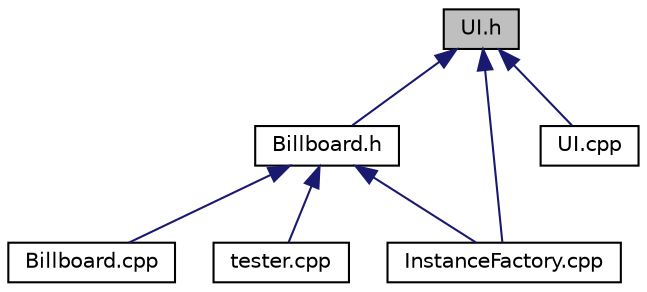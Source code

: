 digraph "UI.h"
{
  edge [fontname="Helvetica",fontsize="10",labelfontname="Helvetica",labelfontsize="10"];
  node [fontname="Helvetica",fontsize="10",shape=record];
  Node1 [label="UI.h",height=0.2,width=0.4,color="black", fillcolor="grey75", style="filled", fontcolor="black"];
  Node1 -> Node2 [dir="back",color="midnightblue",fontsize="10",style="solid",fontname="Helvetica"];
  Node2 [label="Billboard.h",height=0.2,width=0.4,color="black", fillcolor="white", style="filled",URL="$_billboard_8h.html"];
  Node2 -> Node3 [dir="back",color="midnightblue",fontsize="10",style="solid",fontname="Helvetica"];
  Node3 [label="Billboard.cpp",height=0.2,width=0.4,color="black", fillcolor="white", style="filled",URL="$_billboard_8cpp.html"];
  Node2 -> Node4 [dir="back",color="midnightblue",fontsize="10",style="solid",fontname="Helvetica"];
  Node4 [label="InstanceFactory.cpp",height=0.2,width=0.4,color="black", fillcolor="white", style="filled",URL="$_instance_factory_8cpp.html"];
  Node2 -> Node5 [dir="back",color="midnightblue",fontsize="10",style="solid",fontname="Helvetica"];
  Node5 [label="tester.cpp",height=0.2,width=0.4,color="black", fillcolor="white", style="filled",URL="$tester_8cpp.html"];
  Node1 -> Node4 [dir="back",color="midnightblue",fontsize="10",style="solid",fontname="Helvetica"];
  Node1 -> Node6 [dir="back",color="midnightblue",fontsize="10",style="solid",fontname="Helvetica"];
  Node6 [label="UI.cpp",height=0.2,width=0.4,color="black", fillcolor="white", style="filled",URL="$_u_i_8cpp.html"];
}
